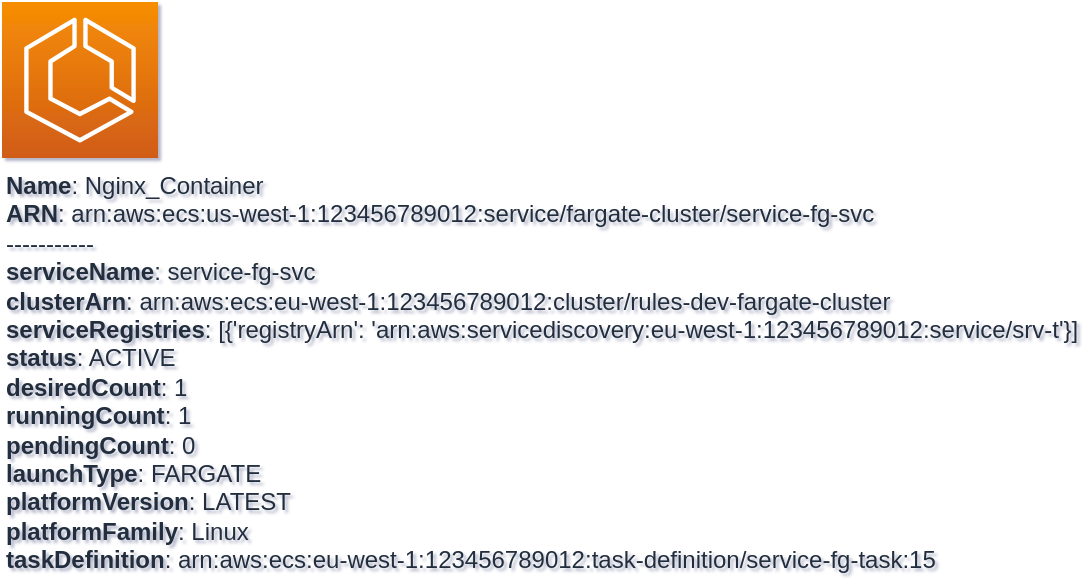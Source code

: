 <mxfile type="MultiCloud">
	<diagram id="diagram_1" name="AWS components">
		<mxGraphModel dx="1015" dy="661" grid="1" gridSize="10" guides="1" tooltips="1" connect="1" arrows="1" fold="1" page="1" pageScale="1" pageWidth="850" pageHeight="1100" math="0" shadow="1">
			<root>
				<mxCell id="0"/>
				<mxCell id="1" parent="0"/>
				<mxCell id="vertex:ecs:arn:aws:ecs:us-west-1:123456789012:service/fargate-cluster/service-fg-svc" value="&lt;b&gt;Name&lt;/b&gt;: Nginx_Container&lt;BR&gt;&lt;b&gt;ARN&lt;/b&gt;: arn:aws:ecs:us-west-1:123456789012:service/fargate-cluster/service-fg-svc&lt;BR&gt;-----------&lt;BR&gt;&lt;b&gt;serviceName&lt;/b&gt;: service-fg-svc&lt;BR&gt;&lt;b&gt;clusterArn&lt;/b&gt;: arn:aws:ecs:eu-west-1:123456789012:cluster/rules-dev-fargate-cluster&lt;BR&gt;&lt;b&gt;serviceRegistries&lt;/b&gt;: [{'registryArn': 'arn:aws:servicediscovery:eu-west-1:123456789012:service/srv-t'}]&lt;BR&gt;&lt;b&gt;status&lt;/b&gt;: ACTIVE&lt;BR&gt;&lt;b&gt;desiredCount&lt;/b&gt;: 1&lt;BR&gt;&lt;b&gt;runningCount&lt;/b&gt;: 1&lt;BR&gt;&lt;b&gt;pendingCount&lt;/b&gt;: 0&lt;BR&gt;&lt;b&gt;launchType&lt;/b&gt;: FARGATE&lt;BR&gt;&lt;b&gt;platformVersion&lt;/b&gt;: LATEST&lt;BR&gt;&lt;b&gt;platformFamily&lt;/b&gt;: Linux&lt;BR&gt;&lt;b&gt;taskDefinition&lt;/b&gt;: arn:aws:ecs:eu-west-1:123456789012:task-definition/service-fg-task:15" style="outlineConnect=0;fontColor=#232F3E;gradientColor=#F78E04;gradientDirection=north;fillColor=#D05C17;strokeColor=#ffffff;dashed=0;verticalLabelPosition=bottom;verticalAlign=top;align=left;html=1;fontSize=12;fontStyle=0;aspect=fixed;shape=mxgraph.aws4.resourceIcon;resIcon=mxgraph.aws4.ecs;" parent="1" vertex="1">
					<mxGeometry width="78" height="78" as="geometry"/>
				</mxCell>
			</root>
		</mxGraphModel>
	</diagram>
</mxfile>